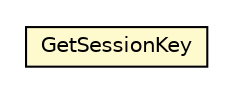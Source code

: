 #!/usr/local/bin/dot
#
# Class diagram 
# Generated by UMLGraph version R5_6-24-gf6e263 (http://www.umlgraph.org/)
#

digraph G {
	edge [fontname="Helvetica",fontsize=10,labelfontname="Helvetica",labelfontsize=10];
	node [fontname="Helvetica",fontsize=10,shape=plaintext];
	nodesep=0.25;
	ranksep=0.5;
	// org.universAAL.tools.ucc.commerce.ustore.tools.GetSessionKey
	c4167739 [label=<<table title="org.universAAL.tools.ucc.commerce.ustore.tools.GetSessionKey" border="0" cellborder="1" cellspacing="0" cellpadding="2" port="p" bgcolor="lemonChiffon" href="./GetSessionKey.html">
		<tr><td><table border="0" cellspacing="0" cellpadding="1">
<tr><td align="center" balign="center"> GetSessionKey </td></tr>
		</table></td></tr>
		</table>>, URL="./GetSessionKey.html", fontname="Helvetica", fontcolor="black", fontsize=10.0];
}

